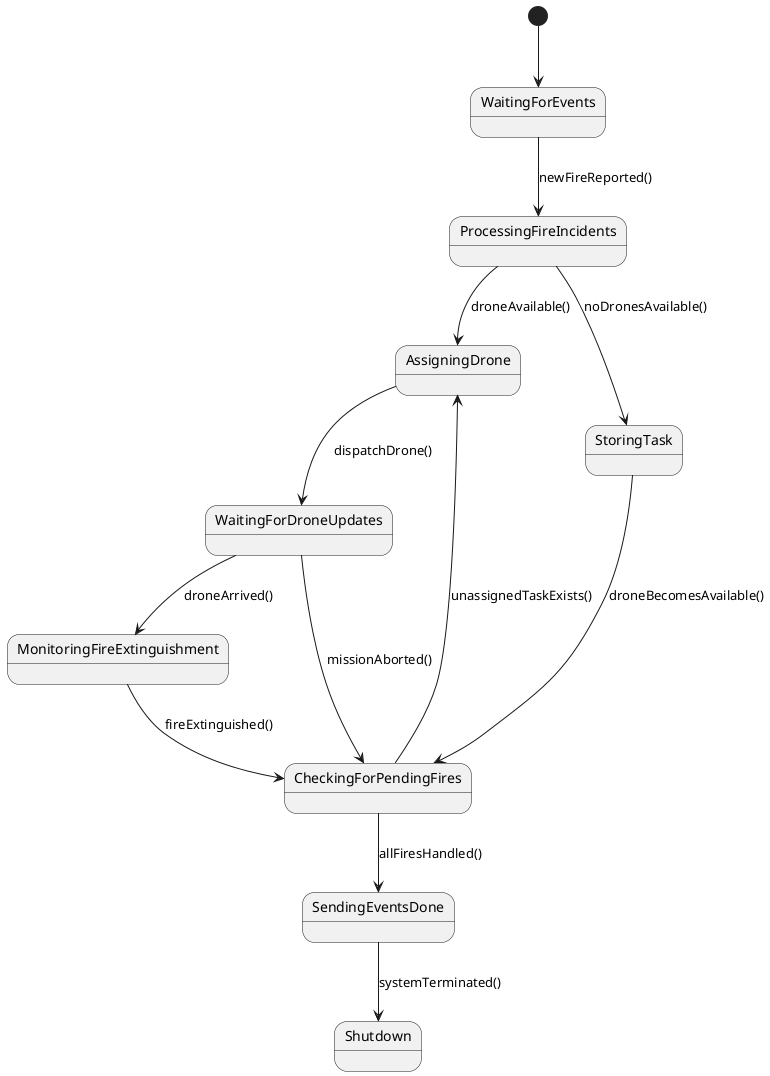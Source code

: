 @startuml
[*] --> WaitingForEvents

WaitingForEvents --> ProcessingFireIncidents : newFireReported()
ProcessingFireIncidents --> AssigningDrone : droneAvailable()
ProcessingFireIncidents --> StoringTask : noDronesAvailable()

AssigningDrone --> WaitingForDroneUpdates : dispatchDrone()
WaitingForDroneUpdates --> MonitoringFireExtinguishment : droneArrived()
MonitoringFireExtinguishment --> CheckingForPendingFires : fireExtinguished()

CheckingForPendingFires --> AssigningDrone : unassignedTaskExists()
CheckingForPendingFires --> SendingEventsDone : allFiresHandled()
SendingEventsDone --> Shutdown : systemTerminated()

StoringTask --> CheckingForPendingFires : droneBecomesAvailable()
WaitingForDroneUpdates --> CheckingForPendingFires : missionAborted()

@enduml
